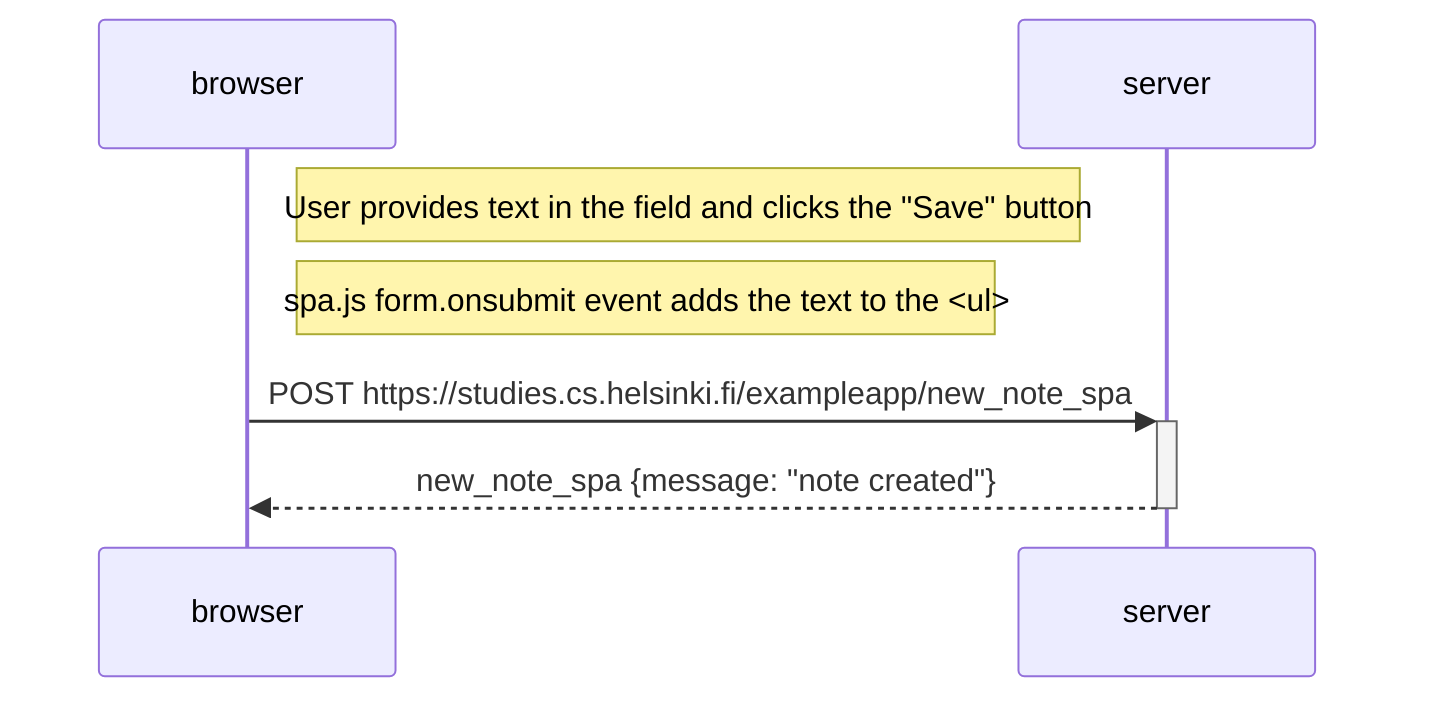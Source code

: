 sequenceDiagram
    participant browser
    participant server

    Note right of browser: User provides text in the field and clicks the "Save" button
    Note right of browser: spa.js form.onsubmit event adds the text to the <ul>
    
    browser ->>+server: POST https://studies.cs.helsinki.fi/exampleapp/new_note_spa
    server -->>-browser: new_note_spa {message: "note created"}